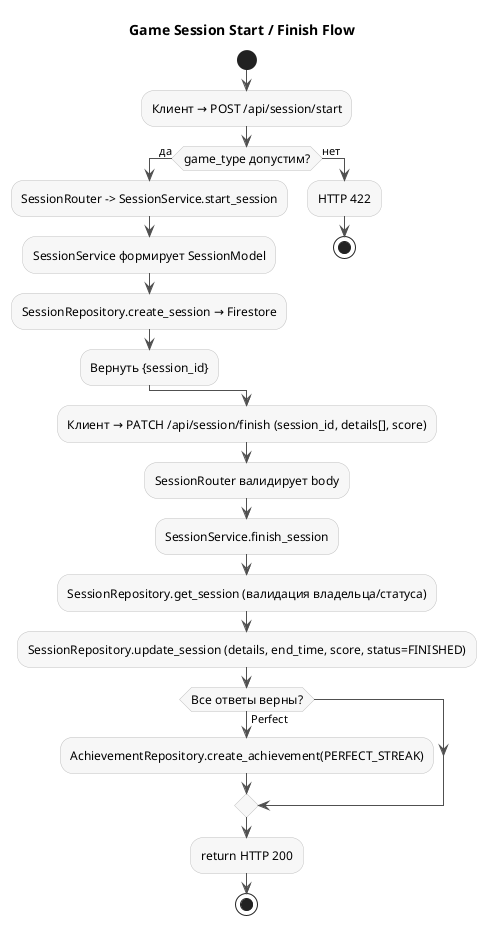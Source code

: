 @startuml
' Блок-схема жизненного цикла игровой сессии (backend-ориентированная)
' Основана на реализациях session_router.py, session_service.py, session_repository.py

skinparam backgroundColor #FFFFFF
skinparam activity {
  BackgroundColor #F7F7F7
  BorderColor #C0C0C0
  ArrowColor #505050
  FontName Segoe UI
  FontSize 12
}

title Game Session Start / Finish Flow

start

:Клиент → POST /api/session/start;
if (game_type допустим?) then (да)
  :SessionRouter -> SessionService.start_session;
  :SessionService формирует SessionModel;
  :SessionRepository.create_session → Firestore;
  :Вернуть {session_id};
else (нет)
  :HTTP 422;
  stop
endif

' --- Игровой процесс на клиенте (опущен) ---

:Клиент → PATCH /api/session/finish (session_id, details[], score);
:SessionRouter валидирует body;
:SessionService.finish_session;
:SessionRepository.get_session (валидация владельца/статуса);
:SessionRepository.update_session (details, end_time, score, status=FINISHED);
if (Все ответы верны?) then (Perfect)
  :AchievementRepository.create_achievement(PERFECT_STREAK);
endif
:return HTTP 200;
stop
@enduml
